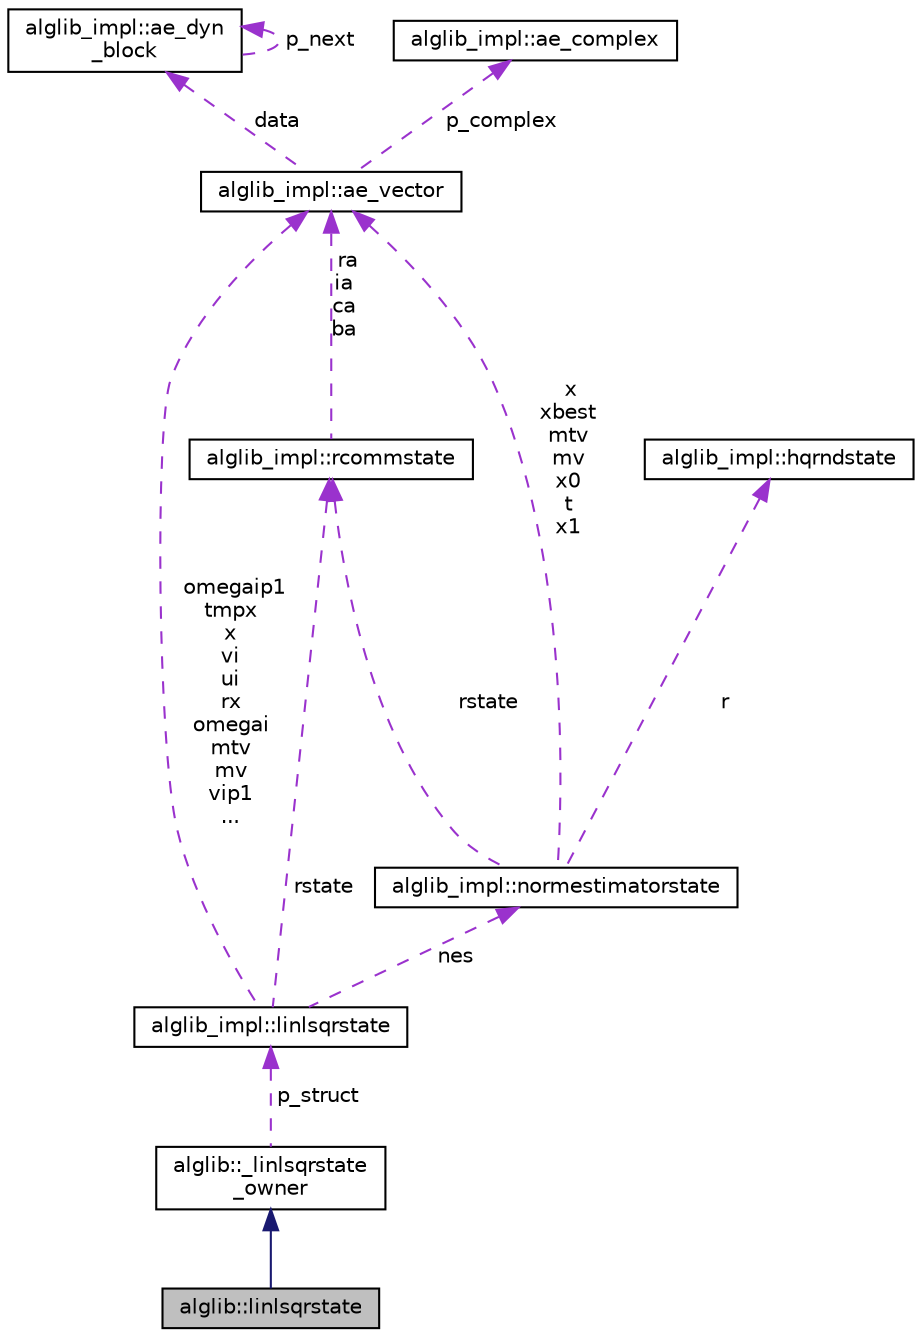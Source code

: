digraph "alglib::linlsqrstate"
{
  edge [fontname="Helvetica",fontsize="10",labelfontname="Helvetica",labelfontsize="10"];
  node [fontname="Helvetica",fontsize="10",shape=record];
  Node2 [label="alglib::linlsqrstate",height=0.2,width=0.4,color="black", fillcolor="grey75", style="filled", fontcolor="black"];
  Node3 -> Node2 [dir="back",color="midnightblue",fontsize="10",style="solid",fontname="Helvetica"];
  Node3 [label="alglib::_linlsqrstate\l_owner",height=0.2,width=0.4,color="black", fillcolor="white", style="filled",URL="$classalglib_1_1__linlsqrstate__owner.html"];
  Node4 -> Node3 [dir="back",color="darkorchid3",fontsize="10",style="dashed",label=" p_struct" ,fontname="Helvetica"];
  Node4 [label="alglib_impl::linlsqrstate",height=0.2,width=0.4,color="black", fillcolor="white", style="filled",URL="$structalglib__impl_1_1linlsqrstate.html"];
  Node5 -> Node4 [dir="back",color="darkorchid3",fontsize="10",style="dashed",label=" rstate" ,fontname="Helvetica"];
  Node5 [label="alglib_impl::rcommstate",height=0.2,width=0.4,color="black", fillcolor="white", style="filled",URL="$structalglib__impl_1_1rcommstate.html"];
  Node6 -> Node5 [dir="back",color="darkorchid3",fontsize="10",style="dashed",label=" ra\nia\nca\nba" ,fontname="Helvetica"];
  Node6 [label="alglib_impl::ae_vector",height=0.2,width=0.4,color="black", fillcolor="white", style="filled",URL="$structalglib__impl_1_1ae__vector.html"];
  Node7 -> Node6 [dir="back",color="darkorchid3",fontsize="10",style="dashed",label=" data" ,fontname="Helvetica"];
  Node7 [label="alglib_impl::ae_dyn\l_block",height=0.2,width=0.4,color="black", fillcolor="white", style="filled",URL="$structalglib__impl_1_1ae__dyn__block.html"];
  Node7 -> Node7 [dir="back",color="darkorchid3",fontsize="10",style="dashed",label=" p_next" ,fontname="Helvetica"];
  Node8 -> Node6 [dir="back",color="darkorchid3",fontsize="10",style="dashed",label=" p_complex" ,fontname="Helvetica"];
  Node8 [label="alglib_impl::ae_complex",height=0.2,width=0.4,color="black", fillcolor="white", style="filled",URL="$structalglib__impl_1_1ae__complex.html"];
  Node6 -> Node4 [dir="back",color="darkorchid3",fontsize="10",style="dashed",label=" omegaip1\ntmpx\nx\nvi\nui\nrx\nomegai\nmtv\nmv\nvip1\n..." ,fontname="Helvetica"];
  Node9 -> Node4 [dir="back",color="darkorchid3",fontsize="10",style="dashed",label=" nes" ,fontname="Helvetica"];
  Node9 [label="alglib_impl::normestimatorstate",height=0.2,width=0.4,color="black", fillcolor="white", style="filled",URL="$structalglib__impl_1_1normestimatorstate.html"];
  Node5 -> Node9 [dir="back",color="darkorchid3",fontsize="10",style="dashed",label=" rstate" ,fontname="Helvetica"];
  Node6 -> Node9 [dir="back",color="darkorchid3",fontsize="10",style="dashed",label=" x\nxbest\nmtv\nmv\nx0\nt\nx1" ,fontname="Helvetica"];
  Node10 -> Node9 [dir="back",color="darkorchid3",fontsize="10",style="dashed",label=" r" ,fontname="Helvetica"];
  Node10 [label="alglib_impl::hqrndstate",height=0.2,width=0.4,color="black", fillcolor="white", style="filled",URL="$structalglib__impl_1_1hqrndstate.html"];
}
